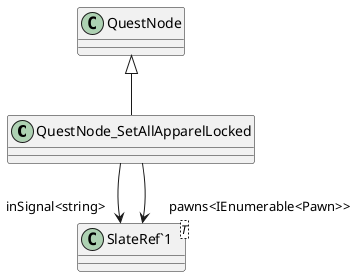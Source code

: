@startuml
class QuestNode_SetAllApparelLocked {
}
class "SlateRef`1"<T> {
}
QuestNode <|-- QuestNode_SetAllApparelLocked
QuestNode_SetAllApparelLocked --> "inSignal<string>" "SlateRef`1"
QuestNode_SetAllApparelLocked --> "pawns<IEnumerable<Pawn>>" "SlateRef`1"
@enduml
